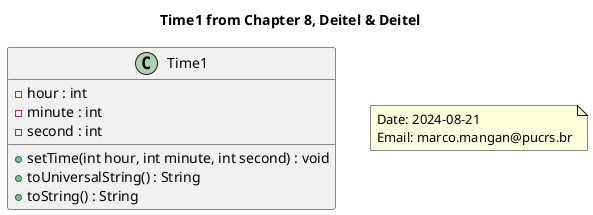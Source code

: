 @startuml

title Time1 from Chapter 8, Deitel & Deitel

class Time1 {

-hour : int
-minute : int
-second : int

+ setTime(int hour, int minute, int second) : void
+ toUniversalString() : String
+ toString() : String

}

note as N1
  Date: 2024-08-21
  Email: marco.mangan@pucrs.br
end note
@enduml